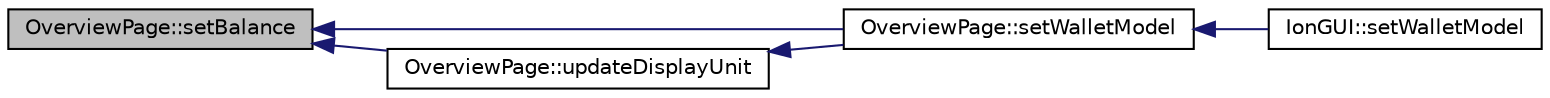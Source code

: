 digraph "OverviewPage::setBalance"
{
  edge [fontname="Helvetica",fontsize="10",labelfontname="Helvetica",labelfontsize="10"];
  node [fontname="Helvetica",fontsize="10",shape=record];
  rankdir="LR";
  Node56 [label="OverviewPage::setBalance",height=0.2,width=0.4,color="black", fillcolor="grey75", style="filled", fontcolor="black"];
  Node56 -> Node57 [dir="back",color="midnightblue",fontsize="10",style="solid",fontname="Helvetica"];
  Node57 [label="OverviewPage::setWalletModel",height=0.2,width=0.4,color="black", fillcolor="white", style="filled",URL="$class_overview_page.html#a2ed52a3a87e9c74fee38fa873c9bc71f"];
  Node57 -> Node58 [dir="back",color="midnightblue",fontsize="10",style="solid",fontname="Helvetica"];
  Node58 [label="IonGUI::setWalletModel",height=0.2,width=0.4,color="black", fillcolor="white", style="filled",URL="$class_ion_g_u_i.html#a37f87db65498b036d387c705a749c45d",tooltip="Set the wallet model. "];
  Node56 -> Node59 [dir="back",color="midnightblue",fontsize="10",style="solid",fontname="Helvetica"];
  Node59 [label="OverviewPage::updateDisplayUnit",height=0.2,width=0.4,color="black", fillcolor="white", style="filled",URL="$class_overview_page.html#a03f19b9afd9af4b72d9bba7b0c7cf900"];
  Node59 -> Node57 [dir="back",color="midnightblue",fontsize="10",style="solid",fontname="Helvetica"];
}
